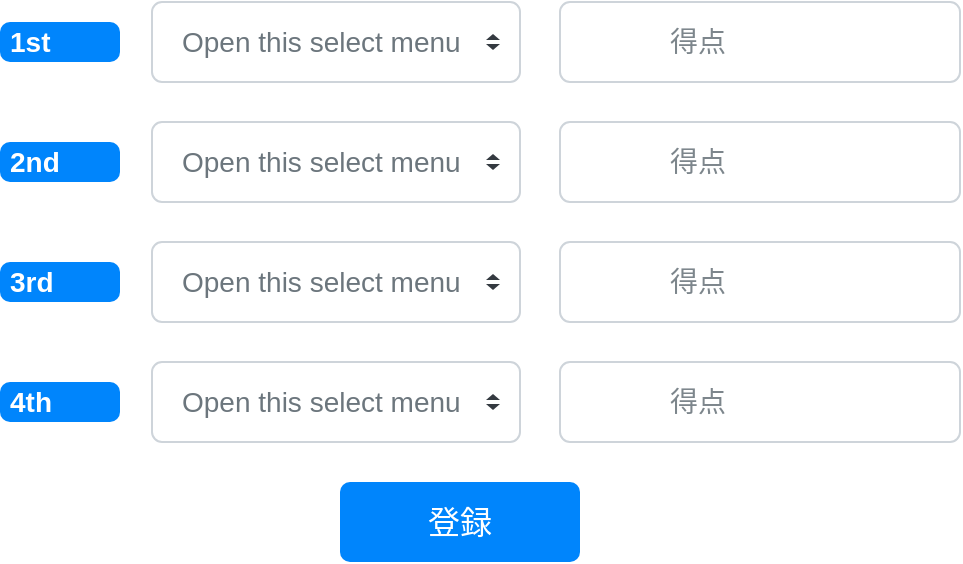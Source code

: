 <mxfile>
    <diagram id="l77kM7osfaAB-hGxHzvw" name="ページ1">
        <mxGraphModel dx="924" dy="781" grid="1" gridSize="10" guides="1" tooltips="1" connect="1" arrows="1" fold="1" page="1" pageScale="1" pageWidth="827" pageHeight="1169" background="#FFFFFF" math="0" shadow="0">
            <root>
                <mxCell id="0"/>
                <mxCell id="1" parent="0"/>
                <mxCell id="2" value="1st" style="html=1;shadow=0;dashed=0;shape=mxgraph.bootstrap.rrect;rSize=5;strokeColor=none;strokeWidth=1;fillColor=#0085FC;fontColor=#FFFFFF;whiteSpace=wrap;align=left;verticalAlign=middle;spacingLeft=0;fontStyle=1;fontSize=14;spacing=5;" vertex="1" parent="1">
                    <mxGeometry x="80" y="150" width="60" height="20" as="geometry"/>
                </mxCell>
                <mxCell id="3" value="Open this select menu" style="html=1;shadow=0;dashed=0;shape=mxgraph.bootstrap.rrect;rSize=5;fillColor=#ffffff;strokeColor=#CED4DA;align=left;spacing=15;fontSize=14;fontColor=#6C767D;" vertex="1" parent="1">
                    <mxGeometry x="156" y="140" width="184" height="40" as="geometry"/>
                </mxCell>
                <mxCell id="4" value="" style="shape=triangle;direction=south;fillColor=#343A40;strokeColor=none;perimeter=none;" vertex="1" parent="3">
                    <mxGeometry x="1" y="0.5" width="7" height="3" relative="1" as="geometry">
                        <mxPoint x="-17" y="1" as="offset"/>
                    </mxGeometry>
                </mxCell>
                <mxCell id="5" value="" style="shape=triangle;direction=north;fillColor=#343A40;strokeColor=none;perimeter=none;" vertex="1" parent="3">
                    <mxGeometry x="1" y="0.5" width="7" height="3" relative="1" as="geometry">
                        <mxPoint x="-17" y="-4" as="offset"/>
                    </mxGeometry>
                </mxCell>
                <mxCell id="6" value="得点" style="html=1;shadow=0;dashed=0;shape=mxgraph.bootstrap.rrect;rSize=5;strokeColor=#CED4DA;html=1;whiteSpace=wrap;fillColor=#FFFFFF;fontColor=#7D868C;align=left;spacing=15;spacingLeft=40;fontSize=14;" vertex="1" parent="1">
                    <mxGeometry x="360" y="140" width="200" height="40" as="geometry"/>
                </mxCell>
                <mxCell id="9" value="2nd" style="html=1;shadow=0;dashed=0;shape=mxgraph.bootstrap.rrect;rSize=5;strokeColor=none;strokeWidth=1;fillColor=#0085FC;fontColor=#FFFFFF;whiteSpace=wrap;align=left;verticalAlign=middle;spacingLeft=0;fontStyle=1;fontSize=14;spacing=5;" vertex="1" parent="1">
                    <mxGeometry x="80" y="210" width="60" height="20" as="geometry"/>
                </mxCell>
                <mxCell id="10" value="Open this select menu" style="html=1;shadow=0;dashed=0;shape=mxgraph.bootstrap.rrect;rSize=5;fillColor=#ffffff;strokeColor=#CED4DA;align=left;spacing=15;fontSize=14;fontColor=#6C767D;" vertex="1" parent="1">
                    <mxGeometry x="156" y="200" width="184" height="40" as="geometry"/>
                </mxCell>
                <mxCell id="11" value="" style="shape=triangle;direction=south;fillColor=#343A40;strokeColor=none;perimeter=none;" vertex="1" parent="10">
                    <mxGeometry x="1" y="0.5" width="7" height="3" relative="1" as="geometry">
                        <mxPoint x="-17" y="1" as="offset"/>
                    </mxGeometry>
                </mxCell>
                <mxCell id="12" value="" style="shape=triangle;direction=north;fillColor=#343A40;strokeColor=none;perimeter=none;" vertex="1" parent="10">
                    <mxGeometry x="1" y="0.5" width="7" height="3" relative="1" as="geometry">
                        <mxPoint x="-17" y="-4" as="offset"/>
                    </mxGeometry>
                </mxCell>
                <mxCell id="13" value="得点" style="html=1;shadow=0;dashed=0;shape=mxgraph.bootstrap.rrect;rSize=5;strokeColor=#CED4DA;html=1;whiteSpace=wrap;fillColor=#FFFFFF;fontColor=#7D868C;align=left;spacing=15;spacingLeft=40;fontSize=14;" vertex="1" parent="1">
                    <mxGeometry x="360" y="200" width="200" height="40" as="geometry"/>
                </mxCell>
                <mxCell id="14" value="3rd" style="html=1;shadow=0;dashed=0;shape=mxgraph.bootstrap.rrect;rSize=5;strokeColor=none;strokeWidth=1;fillColor=#0085FC;fontColor=#FFFFFF;whiteSpace=wrap;align=left;verticalAlign=middle;spacingLeft=0;fontStyle=1;fontSize=14;spacing=5;" vertex="1" parent="1">
                    <mxGeometry x="80" y="270" width="60" height="20" as="geometry"/>
                </mxCell>
                <mxCell id="15" value="Open this select menu" style="html=1;shadow=0;dashed=0;shape=mxgraph.bootstrap.rrect;rSize=5;fillColor=#ffffff;strokeColor=#CED4DA;align=left;spacing=15;fontSize=14;fontColor=#6C767D;" vertex="1" parent="1">
                    <mxGeometry x="156" y="260" width="184" height="40" as="geometry"/>
                </mxCell>
                <mxCell id="16" value="" style="shape=triangle;direction=south;fillColor=#343A40;strokeColor=none;perimeter=none;" vertex="1" parent="15">
                    <mxGeometry x="1" y="0.5" width="7" height="3" relative="1" as="geometry">
                        <mxPoint x="-17" y="1" as="offset"/>
                    </mxGeometry>
                </mxCell>
                <mxCell id="17" value="" style="shape=triangle;direction=north;fillColor=#343A40;strokeColor=none;perimeter=none;" vertex="1" parent="15">
                    <mxGeometry x="1" y="0.5" width="7" height="3" relative="1" as="geometry">
                        <mxPoint x="-17" y="-4" as="offset"/>
                    </mxGeometry>
                </mxCell>
                <mxCell id="18" value="得点" style="html=1;shadow=0;dashed=0;shape=mxgraph.bootstrap.rrect;rSize=5;strokeColor=#CED4DA;html=1;whiteSpace=wrap;fillColor=#FFFFFF;fontColor=#7D868C;align=left;spacing=15;spacingLeft=40;fontSize=14;" vertex="1" parent="1">
                    <mxGeometry x="360" y="260" width="200" height="40" as="geometry"/>
                </mxCell>
                <mxCell id="19" value="4th" style="html=1;shadow=0;dashed=0;shape=mxgraph.bootstrap.rrect;rSize=5;strokeColor=none;strokeWidth=1;fillColor=#0085FC;fontColor=#FFFFFF;whiteSpace=wrap;align=left;verticalAlign=middle;spacingLeft=0;fontStyle=1;fontSize=14;spacing=5;" vertex="1" parent="1">
                    <mxGeometry x="80" y="330" width="60" height="20" as="geometry"/>
                </mxCell>
                <mxCell id="20" value="Open this select menu" style="html=1;shadow=0;dashed=0;shape=mxgraph.bootstrap.rrect;rSize=5;fillColor=#ffffff;strokeColor=#CED4DA;align=left;spacing=15;fontSize=14;fontColor=#6C767D;" vertex="1" parent="1">
                    <mxGeometry x="156" y="320" width="184" height="40" as="geometry"/>
                </mxCell>
                <mxCell id="21" value="" style="shape=triangle;direction=south;fillColor=#343A40;strokeColor=none;perimeter=none;" vertex="1" parent="20">
                    <mxGeometry x="1" y="0.5" width="7" height="3" relative="1" as="geometry">
                        <mxPoint x="-17" y="1" as="offset"/>
                    </mxGeometry>
                </mxCell>
                <mxCell id="22" value="" style="shape=triangle;direction=north;fillColor=#343A40;strokeColor=none;perimeter=none;" vertex="1" parent="20">
                    <mxGeometry x="1" y="0.5" width="7" height="3" relative="1" as="geometry">
                        <mxPoint x="-17" y="-4" as="offset"/>
                    </mxGeometry>
                </mxCell>
                <mxCell id="23" value="得点" style="html=1;shadow=0;dashed=0;shape=mxgraph.bootstrap.rrect;rSize=5;strokeColor=#CED4DA;html=1;whiteSpace=wrap;fillColor=#FFFFFF;fontColor=#7D868C;align=left;spacing=15;spacingLeft=40;fontSize=14;" vertex="1" parent="1">
                    <mxGeometry x="360" y="320" width="200" height="40" as="geometry"/>
                </mxCell>
                <mxCell id="26" value="登録" style="html=1;shadow=0;dashed=0;shape=mxgraph.bootstrap.rrect;rSize=5;strokeColor=none;strokeWidth=1;fillColor=#0085FC;fontColor=#FFFFFF;whiteSpace=wrap;align=center;verticalAlign=middle;spacingLeft=0;fontStyle=0;fontSize=16;spacing=5;" vertex="1" parent="1">
                    <mxGeometry x="250" y="380" width="120" height="40" as="geometry"/>
                </mxCell>
            </root>
        </mxGraphModel>
    </diagram>
</mxfile>